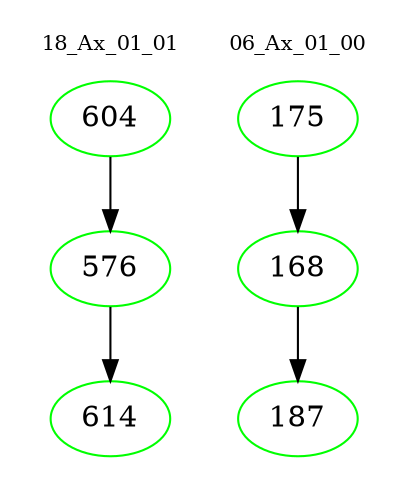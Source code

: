 digraph{
subgraph cluster_0 {
color = white
label = "18_Ax_01_01";
fontsize=10;
T0_604 [label="604", color="green"]
T0_604 -> T0_576 [color="black"]
T0_576 [label="576", color="green"]
T0_576 -> T0_614 [color="black"]
T0_614 [label="614", color="green"]
}
subgraph cluster_1 {
color = white
label = "06_Ax_01_00";
fontsize=10;
T1_175 [label="175", color="green"]
T1_175 -> T1_168 [color="black"]
T1_168 [label="168", color="green"]
T1_168 -> T1_187 [color="black"]
T1_187 [label="187", color="green"]
}
}
